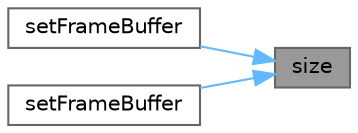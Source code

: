 digraph "size"
{
 // LATEX_PDF_SIZE
  bgcolor="transparent";
  edge [fontname=Helvetica,fontsize=10,labelfontname=Helvetica,labelfontsize=10];
  node [fontname=Helvetica,fontsize=10,shape=box,height=0.2,width=0.4];
  rankdir="RL";
  Node1 [id="Node000001",label="size",height=0.2,width=0.4,color="gray40", fillcolor="grey60", style="filled", fontcolor="black",tooltip="获取帧缓冲区大小"];
  Node1 -> Node2 [id="edge1_Node000001_Node000002",dir="back",color="steelblue1",style="solid",tooltip=" "];
  Node2 [id="Node000002",label="setFrameBuffer",height=0.2,width=0.4,color="grey40", fillcolor="white", style="filled",URL="$class_a_a_c_frame.html#a39cec27319b6d853e83e72263830b403",tooltip="设置帧缓冲区（包含 ADTS 头部）"];
  Node1 -> Node3 [id="edge2_Node000001_Node000003",dir="back",color="steelblue1",style="solid",tooltip=" "];
  Node3 [id="Node000003",label="setFrameBuffer",height=0.2,width=0.4,color="grey40", fillcolor="white", style="filled",URL="$class_a_a_c_frame.html#a5666e2328f866a48d9bb4c158f068e0e",tooltip="设置帧缓冲区"];
}
